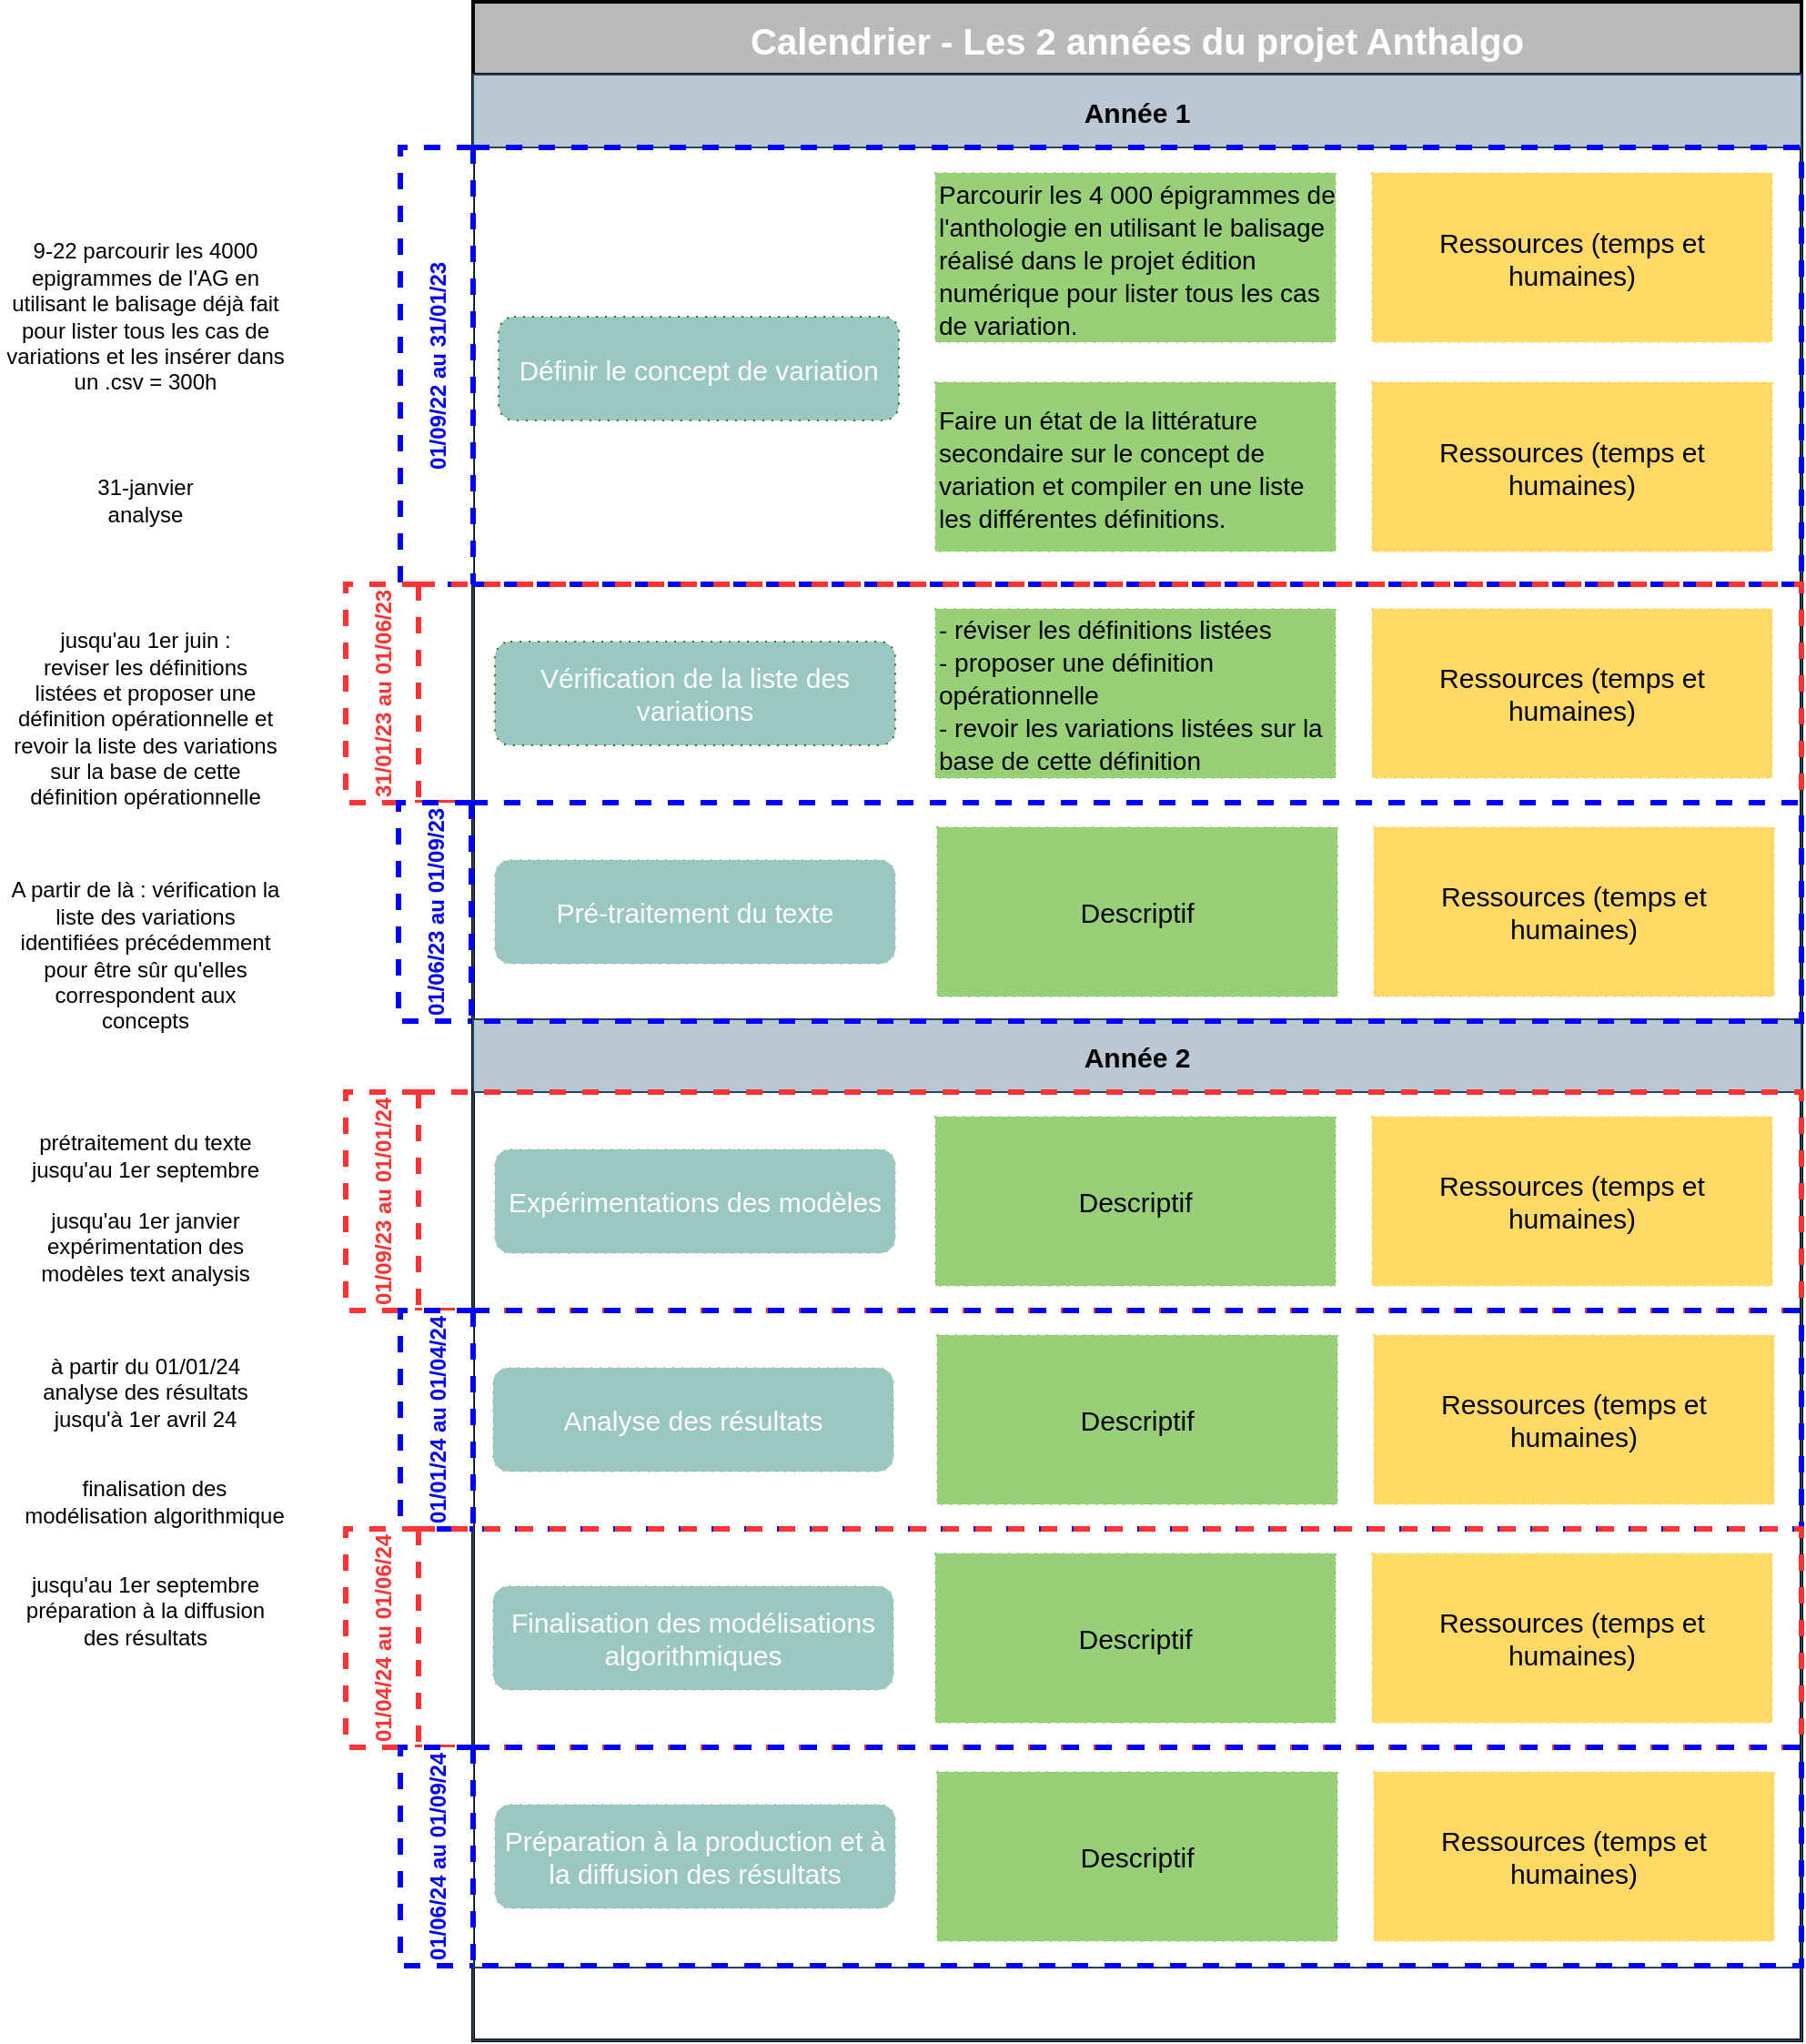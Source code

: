 <mxfile version="16.2.6" type="github">
  <diagram id="67H3rBDdoItOkYTrAJD3" name="Page-1">
    <mxGraphModel dx="2177" dy="793" grid="1" gridSize="10" guides="1" tooltips="1" connect="1" arrows="1" fold="1" page="1" pageScale="1" pageWidth="827" pageHeight="1169" math="0" shadow="0">
      <root>
        <mxCell id="0" />
        <mxCell id="1" parent="0" />
        <mxCell id="vdsjULqOPzu0NttrxO3h-123" value="Calendrier - Les 2 années du projet Anthalgo" style="swimlane;startSize=40;fillColor=#BABABA;strokeColor=#030303;fontSize=20;gradientColor=none;strokeWidth=2;fontColor=#FFFFFF;" parent="1" vertex="1">
          <mxGeometry x="80" y="1" width="730" height="1120" as="geometry" />
        </mxCell>
        <mxCell id="vdsjULqOPzu0NttrxO3h-125" value="Année 1" style="swimlane;startSize=40;fillColor=#bac8d3;strokeColor=#23445d;fontSize=15;" parent="vdsjULqOPzu0NttrxO3h-123" vertex="1">
          <mxGeometry y="40" width="730" height="1080" as="geometry" />
        </mxCell>
        <mxCell id="vdsjULqOPzu0NttrxO3h-128" value="01/09/22 au 31/01/23" style="swimlane;horizontal=0;dashed=1;startSize=40;fontSize=12;strokeWidth=3;strokeColor=#0000FF;fontColor=#0000FF;" parent="vdsjULqOPzu0NttrxO3h-125" vertex="1">
          <mxGeometry x="-40" y="40" width="770" height="240" as="geometry" />
        </mxCell>
        <mxCell id="vdsjULqOPzu0NttrxO3h-232" value="" style="edgeStyle=orthogonalEdgeStyle;rounded=0;orthogonalLoop=1;jettySize=auto;html=1;fontFamily=Garamond;fontSize=17;fontColor=#000000;endSize=6;strokeColor=#FFA500;strokeWidth=3;startArrow=none;" parent="vdsjULqOPzu0NttrxO3h-128" edge="1">
          <mxGeometry relative="1" as="geometry">
            <mxPoint x="380" y="139" as="sourcePoint" />
            <mxPoint x="380" y="139" as="targetPoint" />
          </mxGeometry>
        </mxCell>
        <mxCell id="DbvygXqyl95GO3MPpOMc-48" value="Définir le concept de variation" style="rounded=1;whiteSpace=wrap;html=1;dashed=1;fontSize=15;fillColor=#9AC7BF;strokeColor=#2D7600;dashPattern=1 4;align=center;sketch=0;fontColor=#ffffff;" parent="vdsjULqOPzu0NttrxO3h-128" vertex="1">
          <mxGeometry x="54" y="93" width="220" height="57" as="geometry" />
        </mxCell>
        <mxCell id="DbvygXqyl95GO3MPpOMc-69" value="&lt;div align=&quot;left&quot;&gt;&lt;font style=&quot;font-size: 14px&quot;&gt;Parcourir les 4 000 épigrammes de l&#39;anthologie en utilisant le balisage réalisé dans le projet édition numérique pour lister tous les cas de variation.&lt;/font&gt;&lt;/div&gt;" style="rounded=0;whiteSpace=wrap;html=1;dashed=1;fontSize=15;fillColor=#97D077;strokeColor=#97D077;dashPattern=1 4;gradientColor=none;align=left;sketch=0;" parent="vdsjULqOPzu0NttrxO3h-128" vertex="1">
          <mxGeometry x="294" y="14" width="220" height="93" as="geometry" />
        </mxCell>
        <mxCell id="DbvygXqyl95GO3MPpOMc-70" value="Ressources (temps et humaines)" style="rounded=0;whiteSpace=wrap;html=1;dashed=1;fontSize=15;fillColor=#FFD966;strokeColor=#FFD966;dashPattern=1 4;gradientColor=none;align=center;sketch=0;" parent="vdsjULqOPzu0NttrxO3h-128" vertex="1">
          <mxGeometry x="534" y="14" width="220" height="93" as="geometry" />
        </mxCell>
        <mxCell id="DbvygXqyl95GO3MPpOMc-96" value="&lt;div align=&quot;left&quot;&gt;&lt;font style=&quot;font-size: 14px&quot;&gt;Faire un état de la littérature secondaire sur le concept de variation et compiler en une liste les différentes définitions.&lt;/font&gt;&lt;/div&gt;" style="rounded=0;whiteSpace=wrap;html=1;dashed=1;fontSize=15;fillColor=#97D077;strokeColor=#97D077;dashPattern=1 4;gradientColor=none;align=left;sketch=0;" parent="vdsjULqOPzu0NttrxO3h-128" vertex="1">
          <mxGeometry x="294" y="129" width="220" height="93" as="geometry" />
        </mxCell>
        <mxCell id="DbvygXqyl95GO3MPpOMc-97" value="Ressources (temps et humaines)" style="rounded=0;whiteSpace=wrap;html=1;dashed=1;fontSize=15;fillColor=#FFD966;strokeColor=#FFD966;dashPattern=1 4;gradientColor=none;align=center;sketch=0;" parent="vdsjULqOPzu0NttrxO3h-128" vertex="1">
          <mxGeometry x="534" y="129" width="220" height="93" as="geometry" />
        </mxCell>
        <mxCell id="vdsjULqOPzu0NttrxO3h-126" value="Année 2" style="swimlane;startSize=40;fillColor=#bac8d3;strokeColor=#23445d;fontSize=15;rounded=0;sketch=0;" parent="vdsjULqOPzu0NttrxO3h-125" vertex="1">
          <mxGeometry y="519" width="730" height="521" as="geometry" />
        </mxCell>
        <mxCell id="DbvygXqyl95GO3MPpOMc-2" value="9-22 parcourir les 4000 epigrammes de l&#39;AG en utilisant le balisage déjà fait pour lister tous les cas de variations et les insérer dans un .csv = 300h" style="text;html=1;strokeColor=none;fillColor=none;align=center;verticalAlign=middle;whiteSpace=wrap;rounded=0;" parent="1" vertex="1">
          <mxGeometry x="-180" y="159" width="160" height="30" as="geometry" />
        </mxCell>
        <mxCell id="DbvygXqyl95GO3MPpOMc-3" value="&lt;div&gt;31-janvier&lt;/div&gt;&lt;div&gt;analyse &lt;br&gt;&lt;/div&gt;" style="text;html=1;strokeColor=none;fillColor=none;align=center;verticalAlign=middle;whiteSpace=wrap;rounded=0;" parent="1" vertex="1">
          <mxGeometry x="-130" y="260" width="60" height="30" as="geometry" />
        </mxCell>
        <mxCell id="DbvygXqyl95GO3MPpOMc-4" value="A partir de là : vérification la liste des variations identifiées précédemment pour être sûr qu&#39;elles correspondent aux concepts " style="text;html=1;strokeColor=none;fillColor=none;align=center;verticalAlign=middle;whiteSpace=wrap;rounded=0;" parent="1" vertex="1">
          <mxGeometry x="-175" y="510" width="150" height="30" as="geometry" />
        </mxCell>
        <mxCell id="DbvygXqyl95GO3MPpOMc-5" value="&lt;div&gt;jusqu&#39;au 1er juin : &lt;br&gt;&lt;/div&gt;&lt;div&gt;reviser les définitions listées et proposer une définition opérationnelle et revoir la liste des variations sur la base de cette définition opérationnelle&lt;br&gt;&lt;/div&gt;" style="text;html=1;strokeColor=none;fillColor=none;align=center;verticalAlign=middle;whiteSpace=wrap;rounded=0;" parent="1" vertex="1">
          <mxGeometry x="-175" y="380" width="150" height="30" as="geometry" />
        </mxCell>
        <mxCell id="DbvygXqyl95GO3MPpOMc-8" value="prétraitement du texte jusqu&#39;au 1er septembre" style="text;html=1;strokeColor=none;fillColor=none;align=center;verticalAlign=middle;whiteSpace=wrap;rounded=0;" parent="1" vertex="1">
          <mxGeometry x="-175" y="620" width="150" height="30" as="geometry" />
        </mxCell>
        <mxCell id="DbvygXqyl95GO3MPpOMc-9" value="&lt;div&gt;jusqu&#39;au 1er janvier &lt;br&gt;&lt;/div&gt;&lt;div&gt;expérimentation des modèles text analysis&lt;br&gt;&lt;/div&gt;" style="text;html=1;strokeColor=none;fillColor=none;align=center;verticalAlign=middle;whiteSpace=wrap;rounded=0;" parent="1" vertex="1">
          <mxGeometry x="-175" y="670" width="150" height="30" as="geometry" />
        </mxCell>
        <mxCell id="DbvygXqyl95GO3MPpOMc-10" value="&lt;div&gt;à partir du 01/01/24 &lt;br&gt;&lt;/div&gt;&lt;div&gt;analyse des résultats jusqu&#39;à 1er avril 24&lt;br&gt;&lt;/div&gt;" style="text;html=1;strokeColor=none;fillColor=none;align=center;verticalAlign=middle;whiteSpace=wrap;rounded=0;" parent="1" vertex="1">
          <mxGeometry x="-175" y="750" width="150" height="30" as="geometry" />
        </mxCell>
        <mxCell id="DbvygXqyl95GO3MPpOMc-11" value="finalisation des modélisation algorithmique" style="text;html=1;strokeColor=none;fillColor=none;align=center;verticalAlign=middle;whiteSpace=wrap;rounded=0;" parent="1" vertex="1">
          <mxGeometry x="-170" y="810" width="150" height="30" as="geometry" />
        </mxCell>
        <mxCell id="DbvygXqyl95GO3MPpOMc-12" value="jusqu&#39;au 1er septembre préparation à la diffusion des résultats" style="text;html=1;strokeColor=none;fillColor=none;align=center;verticalAlign=middle;whiteSpace=wrap;rounded=0;" parent="1" vertex="1">
          <mxGeometry x="-175" y="870" width="150" height="30" as="geometry" />
        </mxCell>
        <mxCell id="DbvygXqyl95GO3MPpOMc-33" value="31/01/23 au 01/06/23" style="swimlane;horizontal=0;dashed=1;startSize=40;fontSize=12;strokeWidth=3;strokeColor=#FF3333;fontColor=#FF3333;" parent="1" vertex="1">
          <mxGeometry x="10" y="321" width="800" height="120" as="geometry" />
        </mxCell>
        <mxCell id="DbvygXqyl95GO3MPpOMc-35" value="" style="edgeStyle=orthogonalEdgeStyle;rounded=0;orthogonalLoop=1;jettySize=auto;html=1;fontFamily=Garamond;fontSize=17;fontColor=#000000;endSize=6;strokeColor=#FFA500;strokeWidth=3;startArrow=none;" parent="DbvygXqyl95GO3MPpOMc-33" edge="1">
          <mxGeometry relative="1" as="geometry">
            <mxPoint x="380" y="139" as="sourcePoint" />
            <mxPoint x="380" y="139" as="targetPoint" />
          </mxGeometry>
        </mxCell>
        <mxCell id="DbvygXqyl95GO3MPpOMc-78" value="&lt;div align=&quot;left&quot;&gt;&lt;font style=&quot;font-size: 14px&quot;&gt;- réviser les définitions listées&lt;/font&gt;&lt;br&gt;&lt;font style=&quot;font-size: 14px&quot;&gt;- proposer une définition opérationnelle &lt;/font&gt;&lt;br&gt;&lt;font style=&quot;font-size: 14px&quot;&gt;- revoir les variations listées sur la base de cette définition&lt;/font&gt;&lt;/div&gt;" style="rounded=0;whiteSpace=wrap;html=1;dashed=1;fontSize=15;fillColor=#97D077;strokeColor=#97D077;dashPattern=1 4;gradientColor=none;align=left;sketch=0;" parent="DbvygXqyl95GO3MPpOMc-33" vertex="1">
          <mxGeometry x="324" y="13.5" width="220" height="93" as="geometry" />
        </mxCell>
        <mxCell id="DbvygXqyl95GO3MPpOMc-79" value="Ressources (temps et humaines)" style="rounded=0;whiteSpace=wrap;html=1;dashed=1;fontSize=15;fillColor=#FFD966;strokeColor=#FFD966;dashPattern=1 4;gradientColor=none;align=center;sketch=0;" parent="DbvygXqyl95GO3MPpOMc-33" vertex="1">
          <mxGeometry x="564" y="13.5" width="220" height="93" as="geometry" />
        </mxCell>
        <mxCell id="mRUF3wgdBZY0MRr82wtg-2" value="Vérification de la liste des variations" style="rounded=1;whiteSpace=wrap;html=1;dashed=1;fontSize=15;fillColor=#9AC7BF;strokeColor=#2D7600;dashPattern=1 4;align=center;sketch=0;fontColor=#ffffff;" vertex="1" parent="DbvygXqyl95GO3MPpOMc-33">
          <mxGeometry x="82" y="31.5" width="220" height="57" as="geometry" />
        </mxCell>
        <mxCell id="DbvygXqyl95GO3MPpOMc-39" value="01/06/23 au 01/09/23" style="swimlane;horizontal=0;dashed=1;startSize=40;fontSize=12;strokeWidth=3;strokeColor=#0000FF;fontColor=#0000FF;" parent="1" vertex="1">
          <mxGeometry x="39" y="441" width="771" height="120" as="geometry" />
        </mxCell>
        <mxCell id="DbvygXqyl95GO3MPpOMc-41" value="" style="edgeStyle=orthogonalEdgeStyle;rounded=0;orthogonalLoop=1;jettySize=auto;html=1;fontFamily=Garamond;fontSize=17;fontColor=#000000;endSize=6;strokeColor=#FFA500;strokeWidth=3;startArrow=none;" parent="DbvygXqyl95GO3MPpOMc-39" edge="1">
          <mxGeometry relative="1" as="geometry">
            <mxPoint x="380" y="139" as="sourcePoint" />
            <mxPoint x="380" y="139" as="targetPoint" />
          </mxGeometry>
        </mxCell>
        <mxCell id="DbvygXqyl95GO3MPpOMc-81" value="Descriptif" style="rounded=0;whiteSpace=wrap;html=1;dashed=1;fontSize=15;fillColor=#97D077;strokeColor=#97D077;dashPattern=1 4;gradientColor=none;align=center;sketch=0;" parent="DbvygXqyl95GO3MPpOMc-39" vertex="1">
          <mxGeometry x="296" y="13.5" width="220" height="93" as="geometry" />
        </mxCell>
        <mxCell id="DbvygXqyl95GO3MPpOMc-82" value="Ressources (temps et humaines)" style="rounded=0;whiteSpace=wrap;html=1;dashed=1;fontSize=15;fillColor=#FFD966;strokeColor=#FFD966;dashPattern=1 4;gradientColor=none;align=center;sketch=0;" parent="DbvygXqyl95GO3MPpOMc-39" vertex="1">
          <mxGeometry x="536" y="13.5" width="220" height="93" as="geometry" />
        </mxCell>
        <mxCell id="mRUF3wgdBZY0MRr82wtg-3" value="Pré-traitement du texte" style="rounded=1;whiteSpace=wrap;html=1;dashed=1;fontSize=15;fillColor=#9AC7BF;strokeColor=#9AC7BF;dashPattern=1 4;align=center;sketch=0;fontColor=#ffffff;" vertex="1" parent="DbvygXqyl95GO3MPpOMc-39">
          <mxGeometry x="53" y="31.5" width="220" height="57" as="geometry" />
        </mxCell>
        <mxCell id="DbvygXqyl95GO3MPpOMc-45" value="01/09/23 au 01/01/24" style="swimlane;horizontal=0;dashed=1;startSize=40;fontSize=12;strokeWidth=3;strokeColor=#FF3333;fontColor=#FF3333;" parent="1" vertex="1">
          <mxGeometry x="10" y="600" width="800" height="120" as="geometry" />
        </mxCell>
        <mxCell id="DbvygXqyl95GO3MPpOMc-47" value="" style="edgeStyle=orthogonalEdgeStyle;rounded=0;orthogonalLoop=1;jettySize=auto;html=1;fontFamily=Garamond;fontSize=17;fontColor=#000000;endSize=6;strokeColor=#FFA500;strokeWidth=3;startArrow=none;" parent="DbvygXqyl95GO3MPpOMc-45" edge="1">
          <mxGeometry relative="1" as="geometry">
            <mxPoint x="380" y="139" as="sourcePoint" />
            <mxPoint x="380" y="139" as="targetPoint" />
          </mxGeometry>
        </mxCell>
        <mxCell id="DbvygXqyl95GO3MPpOMc-84" value="Descriptif" style="rounded=0;whiteSpace=wrap;html=1;dashed=1;fontSize=15;fillColor=#97D077;strokeColor=#97D077;dashPattern=1 4;gradientColor=none;align=center;sketch=0;" parent="DbvygXqyl95GO3MPpOMc-45" vertex="1">
          <mxGeometry x="324" y="13.5" width="220" height="93" as="geometry" />
        </mxCell>
        <mxCell id="DbvygXqyl95GO3MPpOMc-85" value="Ressources (temps et humaines)" style="rounded=0;whiteSpace=wrap;html=1;dashed=1;fontSize=15;fillColor=#FFD966;strokeColor=#FFD966;dashPattern=1 4;gradientColor=none;align=center;sketch=0;" parent="DbvygXqyl95GO3MPpOMc-45" vertex="1">
          <mxGeometry x="564" y="13.5" width="220" height="93" as="geometry" />
        </mxCell>
        <mxCell id="mRUF3wgdBZY0MRr82wtg-4" value="Expérimentations des modèles" style="rounded=1;whiteSpace=wrap;html=1;dashed=1;fontSize=15;fillColor=#9AC7BF;strokeColor=#9AC7BF;dashPattern=1 4;align=center;sketch=0;fontColor=#ffffff;" vertex="1" parent="DbvygXqyl95GO3MPpOMc-45">
          <mxGeometry x="82" y="31.5" width="220" height="57" as="geometry" />
        </mxCell>
        <mxCell id="DbvygXqyl95GO3MPpOMc-51" value="01/01/24 au 01/04/24" style="swimlane;horizontal=0;dashed=1;startSize=40;fontSize=12;strokeWidth=3;strokeColor=#0000FF;fontColor=#0000FF;" parent="1" vertex="1">
          <mxGeometry x="40" y="720" width="770" height="120" as="geometry" />
        </mxCell>
        <mxCell id="DbvygXqyl95GO3MPpOMc-53" value="" style="edgeStyle=orthogonalEdgeStyle;rounded=0;orthogonalLoop=1;jettySize=auto;html=1;fontFamily=Garamond;fontSize=17;fontColor=#000000;endSize=6;strokeColor=#FFA500;strokeWidth=3;startArrow=none;" parent="DbvygXqyl95GO3MPpOMc-51" edge="1">
          <mxGeometry relative="1" as="geometry">
            <mxPoint x="380" y="139" as="sourcePoint" />
            <mxPoint x="380" y="139" as="targetPoint" />
          </mxGeometry>
        </mxCell>
        <mxCell id="DbvygXqyl95GO3MPpOMc-87" value="Descriptif" style="rounded=0;whiteSpace=wrap;html=1;dashed=1;fontSize=15;fillColor=#97D077;strokeColor=#97D077;dashPattern=1 4;gradientColor=none;align=center;sketch=0;" parent="DbvygXqyl95GO3MPpOMc-51" vertex="1">
          <mxGeometry x="295" y="13.5" width="220" height="93" as="geometry" />
        </mxCell>
        <mxCell id="DbvygXqyl95GO3MPpOMc-88" value="Ressources (temps et humaines)" style="rounded=0;whiteSpace=wrap;html=1;dashed=1;fontSize=15;fillColor=#FFD966;strokeColor=#FFD966;dashPattern=1 4;gradientColor=none;align=center;sketch=0;" parent="DbvygXqyl95GO3MPpOMc-51" vertex="1">
          <mxGeometry x="535" y="13.5" width="220" height="93" as="geometry" />
        </mxCell>
        <mxCell id="mRUF3wgdBZY0MRr82wtg-5" value="Analyse des résultats" style="rounded=1;whiteSpace=wrap;html=1;dashed=1;fontSize=15;fillColor=#9AC7BF;strokeColor=#9AC7BF;dashPattern=1 4;align=center;sketch=0;fontColor=#ffffff;" vertex="1" parent="DbvygXqyl95GO3MPpOMc-51">
          <mxGeometry x="51" y="31.5" width="220" height="57" as="geometry" />
        </mxCell>
        <mxCell id="DbvygXqyl95GO3MPpOMc-57" value="01/04/24 au 01/06/24" style="swimlane;horizontal=0;dashed=1;startSize=40;fontSize=12;strokeWidth=3;strokeColor=#FF3333;fontColor=#FF3333;" parent="1" vertex="1">
          <mxGeometry x="10" y="840" width="800" height="120" as="geometry" />
        </mxCell>
        <mxCell id="DbvygXqyl95GO3MPpOMc-59" value="" style="edgeStyle=orthogonalEdgeStyle;rounded=0;orthogonalLoop=1;jettySize=auto;html=1;fontFamily=Garamond;fontSize=17;fontColor=#000000;endSize=6;strokeColor=#FFA500;strokeWidth=3;startArrow=none;" parent="DbvygXqyl95GO3MPpOMc-57" edge="1">
          <mxGeometry relative="1" as="geometry">
            <mxPoint x="380" y="139" as="sourcePoint" />
            <mxPoint x="380" y="139" as="targetPoint" />
          </mxGeometry>
        </mxCell>
        <mxCell id="DbvygXqyl95GO3MPpOMc-90" value="Descriptif" style="rounded=0;whiteSpace=wrap;html=1;dashed=1;fontSize=15;fillColor=#97D077;strokeColor=#97D077;dashPattern=1 4;gradientColor=none;align=center;sketch=0;" parent="DbvygXqyl95GO3MPpOMc-57" vertex="1">
          <mxGeometry x="324" y="13.5" width="220" height="93" as="geometry" />
        </mxCell>
        <mxCell id="DbvygXqyl95GO3MPpOMc-91" value="Ressources (temps et humaines)" style="rounded=0;whiteSpace=wrap;html=1;dashed=1;fontSize=15;fillColor=#FFD966;strokeColor=#FFD966;dashPattern=1 4;gradientColor=none;align=center;sketch=0;" parent="DbvygXqyl95GO3MPpOMc-57" vertex="1">
          <mxGeometry x="564" y="13.5" width="220" height="93" as="geometry" />
        </mxCell>
        <mxCell id="mRUF3wgdBZY0MRr82wtg-6" value="Finalisation des modélisations algorithmiques" style="rounded=1;whiteSpace=wrap;html=1;dashed=1;fontSize=15;fillColor=#9AC7BF;strokeColor=#9AC7BF;dashPattern=1 4;align=center;sketch=0;fontColor=#ffffff;" vertex="1" parent="DbvygXqyl95GO3MPpOMc-57">
          <mxGeometry x="81" y="31.5" width="220" height="57" as="geometry" />
        </mxCell>
        <mxCell id="DbvygXqyl95GO3MPpOMc-63" value="01/06/24 au 01/09/24" style="swimlane;horizontal=0;dashed=1;startSize=40;fontSize=12;strokeWidth=3;strokeColor=#0000FF;fontColor=#0000FF;" parent="1" vertex="1">
          <mxGeometry x="40" y="960" width="770" height="120" as="geometry" />
        </mxCell>
        <mxCell id="DbvygXqyl95GO3MPpOMc-65" value="" style="edgeStyle=orthogonalEdgeStyle;rounded=0;orthogonalLoop=1;jettySize=auto;html=1;fontFamily=Garamond;fontSize=17;fontColor=#000000;endSize=6;strokeColor=#FFA500;strokeWidth=3;startArrow=none;" parent="DbvygXqyl95GO3MPpOMc-63" edge="1">
          <mxGeometry relative="1" as="geometry">
            <mxPoint x="380" y="139" as="sourcePoint" />
            <mxPoint x="380" y="139" as="targetPoint" />
          </mxGeometry>
        </mxCell>
        <mxCell id="DbvygXqyl95GO3MPpOMc-93" value="Descriptif" style="rounded=0;whiteSpace=wrap;html=1;dashed=1;fontSize=15;fillColor=#97D077;strokeColor=#97D077;dashPattern=1 4;gradientColor=none;align=center;sketch=0;" parent="DbvygXqyl95GO3MPpOMc-63" vertex="1">
          <mxGeometry x="295" y="13.5" width="220" height="93" as="geometry" />
        </mxCell>
        <mxCell id="DbvygXqyl95GO3MPpOMc-94" value="Ressources (temps et humaines)" style="rounded=0;whiteSpace=wrap;html=1;dashed=1;fontSize=15;fillColor=#FFD966;strokeColor=#FFD966;dashPattern=1 4;gradientColor=none;align=center;sketch=0;" parent="DbvygXqyl95GO3MPpOMc-63" vertex="1">
          <mxGeometry x="535" y="13.5" width="220" height="93" as="geometry" />
        </mxCell>
        <mxCell id="mRUF3wgdBZY0MRr82wtg-7" value="Préparation à la production et à la diffusion des résultats" style="rounded=1;whiteSpace=wrap;html=1;dashed=1;fontSize=15;fillColor=#9AC7BF;strokeColor=#9AC7BF;dashPattern=1 4;align=center;sketch=0;fontColor=#ffffff;" vertex="1" parent="DbvygXqyl95GO3MPpOMc-63">
          <mxGeometry x="52" y="31.5" width="220" height="57" as="geometry" />
        </mxCell>
      </root>
    </mxGraphModel>
  </diagram>
</mxfile>
